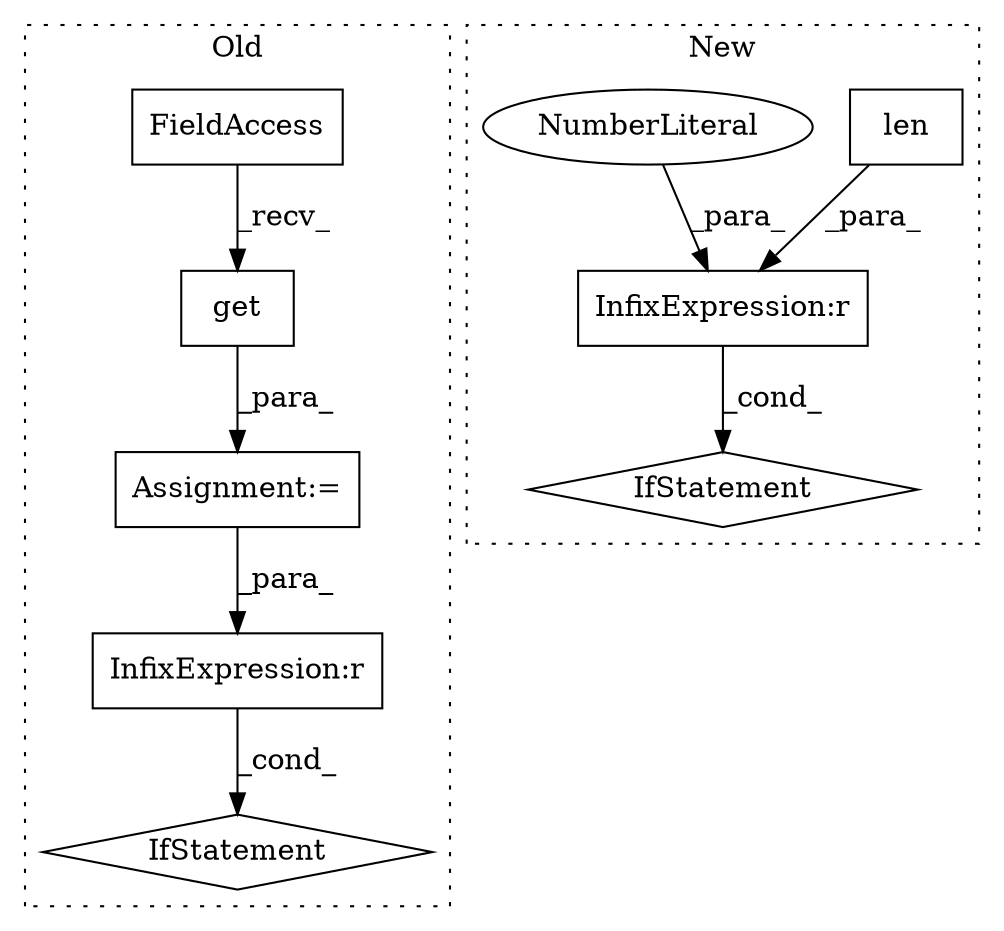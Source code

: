 digraph G {
subgraph cluster0 {
1 [label="get" a="32" s="8132,8176" l="4,1" shape="box"];
3 [label="Assignment:=" a="7" s="8101" l="1" shape="box"];
7 [label="FieldAccess" a="22" s="8106" l="25" shape="box"];
8 [label="IfStatement" a="25" s="9361,9437" l="4,2" shape="diamond"];
9 [label="InfixExpression:r" a="27" s="9413" l="4" shape="box"];
label = "Old";
style="dotted";
}
subgraph cluster1 {
2 [label="len" a="32" s="9132,9151" l="4,1" shape="box"];
4 [label="IfStatement" a="25" s="9128,9157" l="4,2" shape="diamond"];
5 [label="InfixExpression:r" a="27" s="9152" l="4" shape="box"];
6 [label="NumberLiteral" a="34" s="9156" l="1" shape="ellipse"];
label = "New";
style="dotted";
}
1 -> 3 [label="_para_"];
2 -> 5 [label="_para_"];
3 -> 9 [label="_para_"];
5 -> 4 [label="_cond_"];
6 -> 5 [label="_para_"];
7 -> 1 [label="_recv_"];
9 -> 8 [label="_cond_"];
}